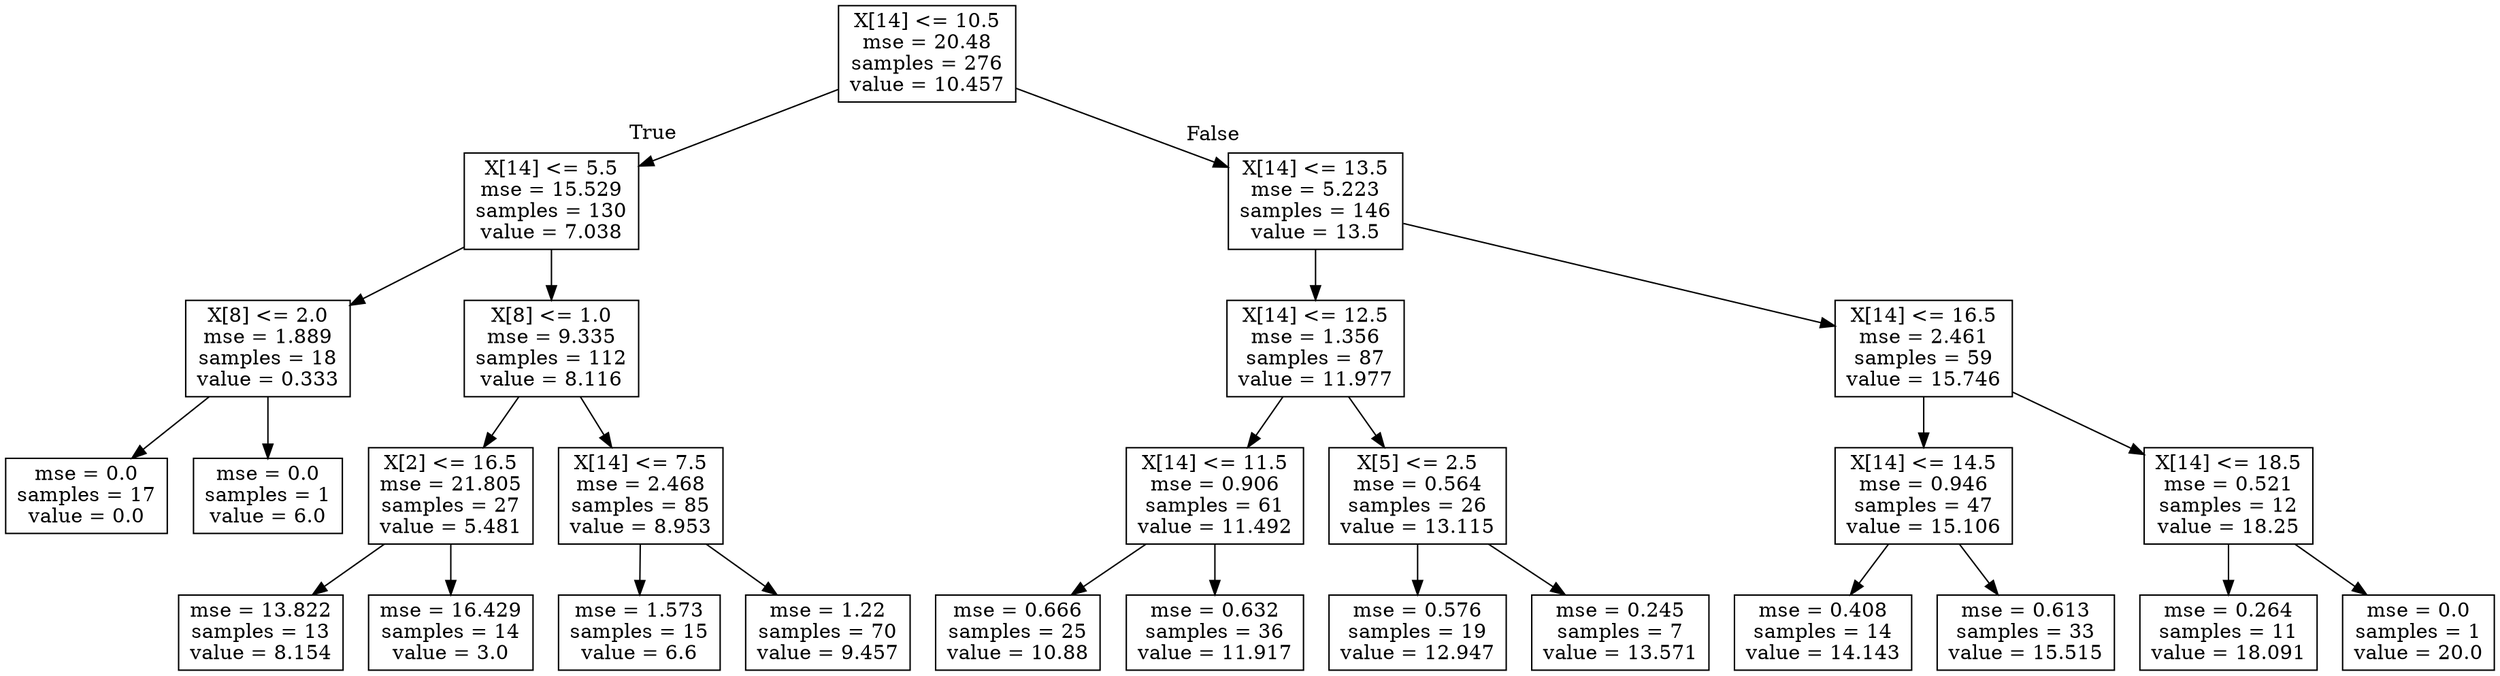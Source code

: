 digraph Tree {
node [shape=box] ;
0 [label="X[14] <= 10.5\nmse = 20.48\nsamples = 276\nvalue = 10.457"] ;
1 [label="X[14] <= 5.5\nmse = 15.529\nsamples = 130\nvalue = 7.038"] ;
0 -> 1 [labeldistance=2.5, labelangle=45, headlabel="True"] ;
2 [label="X[8] <= 2.0\nmse = 1.889\nsamples = 18\nvalue = 0.333"] ;
1 -> 2 ;
3 [label="mse = 0.0\nsamples = 17\nvalue = 0.0"] ;
2 -> 3 ;
4 [label="mse = 0.0\nsamples = 1\nvalue = 6.0"] ;
2 -> 4 ;
5 [label="X[8] <= 1.0\nmse = 9.335\nsamples = 112\nvalue = 8.116"] ;
1 -> 5 ;
6 [label="X[2] <= 16.5\nmse = 21.805\nsamples = 27\nvalue = 5.481"] ;
5 -> 6 ;
7 [label="mse = 13.822\nsamples = 13\nvalue = 8.154"] ;
6 -> 7 ;
8 [label="mse = 16.429\nsamples = 14\nvalue = 3.0"] ;
6 -> 8 ;
9 [label="X[14] <= 7.5\nmse = 2.468\nsamples = 85\nvalue = 8.953"] ;
5 -> 9 ;
10 [label="mse = 1.573\nsamples = 15\nvalue = 6.6"] ;
9 -> 10 ;
11 [label="mse = 1.22\nsamples = 70\nvalue = 9.457"] ;
9 -> 11 ;
12 [label="X[14] <= 13.5\nmse = 5.223\nsamples = 146\nvalue = 13.5"] ;
0 -> 12 [labeldistance=2.5, labelangle=-45, headlabel="False"] ;
13 [label="X[14] <= 12.5\nmse = 1.356\nsamples = 87\nvalue = 11.977"] ;
12 -> 13 ;
14 [label="X[14] <= 11.5\nmse = 0.906\nsamples = 61\nvalue = 11.492"] ;
13 -> 14 ;
15 [label="mse = 0.666\nsamples = 25\nvalue = 10.88"] ;
14 -> 15 ;
16 [label="mse = 0.632\nsamples = 36\nvalue = 11.917"] ;
14 -> 16 ;
17 [label="X[5] <= 2.5\nmse = 0.564\nsamples = 26\nvalue = 13.115"] ;
13 -> 17 ;
18 [label="mse = 0.576\nsamples = 19\nvalue = 12.947"] ;
17 -> 18 ;
19 [label="mse = 0.245\nsamples = 7\nvalue = 13.571"] ;
17 -> 19 ;
20 [label="X[14] <= 16.5\nmse = 2.461\nsamples = 59\nvalue = 15.746"] ;
12 -> 20 ;
21 [label="X[14] <= 14.5\nmse = 0.946\nsamples = 47\nvalue = 15.106"] ;
20 -> 21 ;
22 [label="mse = 0.408\nsamples = 14\nvalue = 14.143"] ;
21 -> 22 ;
23 [label="mse = 0.613\nsamples = 33\nvalue = 15.515"] ;
21 -> 23 ;
24 [label="X[14] <= 18.5\nmse = 0.521\nsamples = 12\nvalue = 18.25"] ;
20 -> 24 ;
25 [label="mse = 0.264\nsamples = 11\nvalue = 18.091"] ;
24 -> 25 ;
26 [label="mse = 0.0\nsamples = 1\nvalue = 20.0"] ;
24 -> 26 ;
}